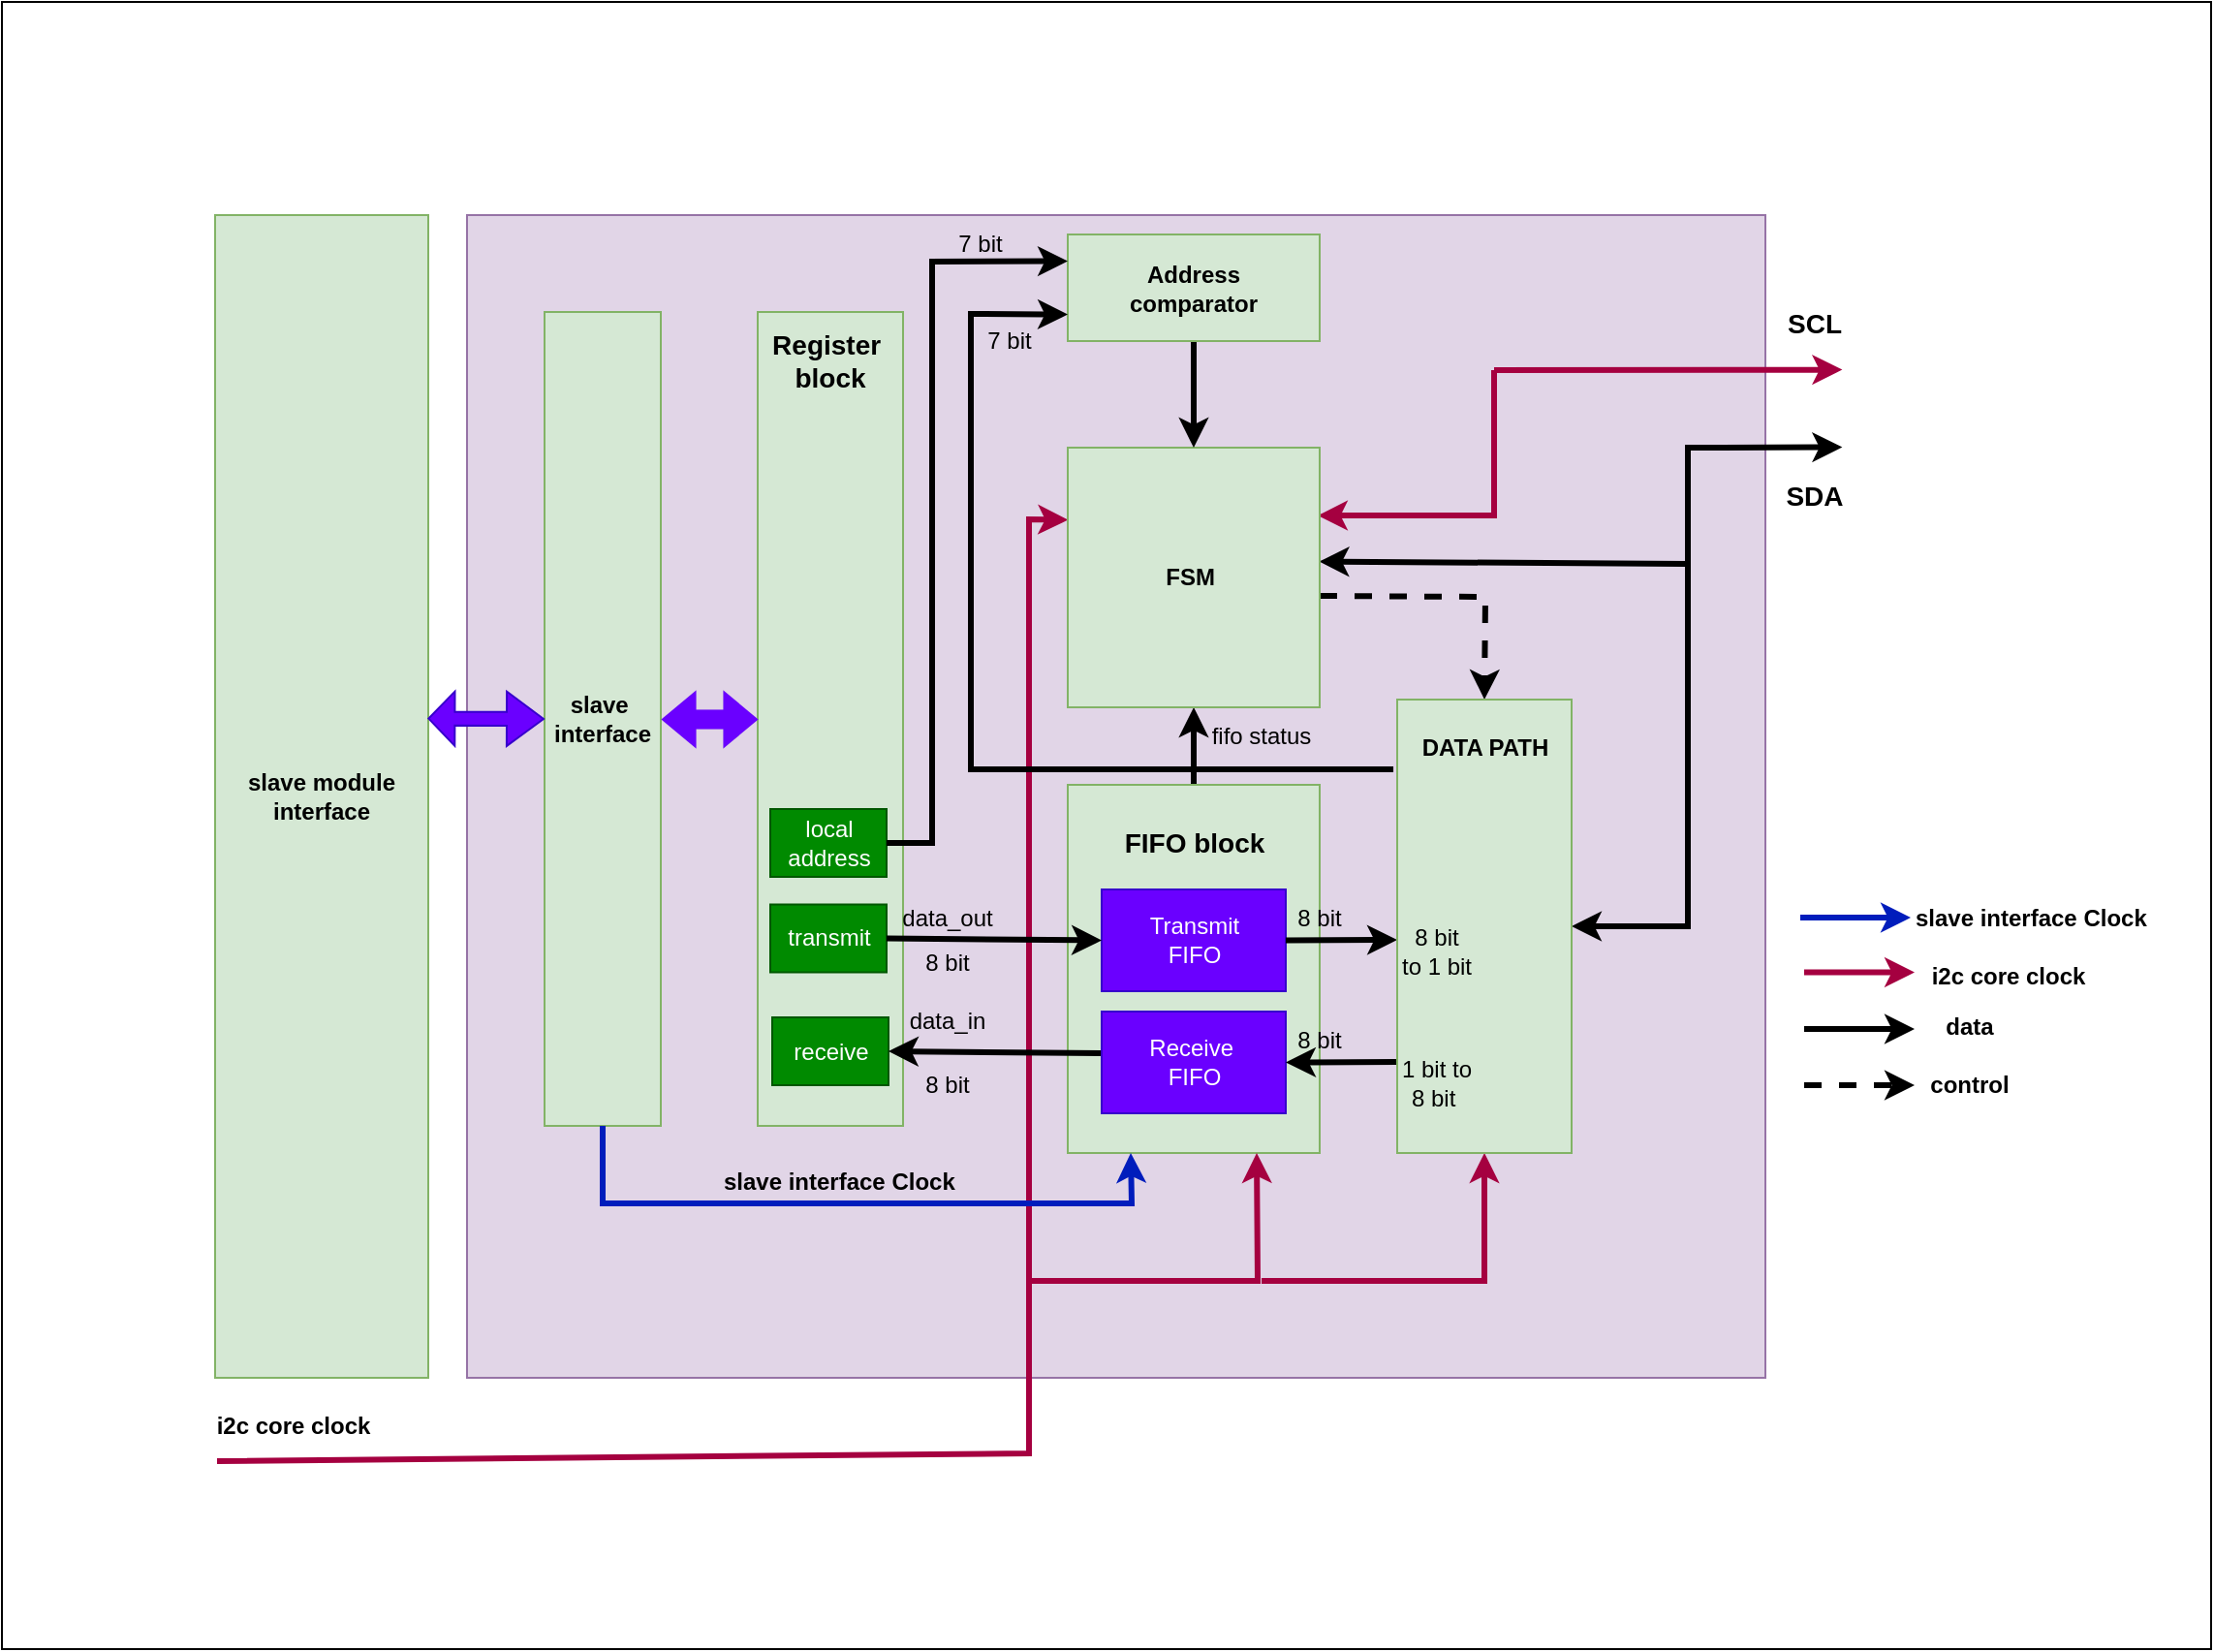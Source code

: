 <mxfile version="22.1.18" type="device">
  <diagram name="Page-1" id="wJCzwyd76sdqpTbjYkt2">
    <mxGraphModel dx="2284" dy="1944" grid="1" gridSize="10" guides="1" tooltips="1" connect="1" arrows="1" fold="1" page="1" pageScale="1" pageWidth="850" pageHeight="1100" math="0" shadow="0">
      <root>
        <mxCell id="0" />
        <mxCell id="1" parent="0" />
        <mxCell id="oLgYxJz_EoXrqAvK1hKy-1" value="" style="rounded=0;whiteSpace=wrap;html=1;" parent="1" vertex="1">
          <mxGeometry x="-50" y="-100" width="1140" height="850" as="geometry" />
        </mxCell>
        <mxCell id="oLgYxJz_EoXrqAvK1hKy-2" value="" style="rounded=0;whiteSpace=wrap;html=1;fillColor=#e1d5e7;strokeColor=#9673a6;" parent="1" vertex="1">
          <mxGeometry x="190" y="10" width="670" height="600" as="geometry" />
        </mxCell>
        <mxCell id="oLgYxJz_EoXrqAvK1hKy-3" value="&lt;b&gt;slave module interface&lt;/b&gt;" style="rounded=0;whiteSpace=wrap;html=1;fillColor=#d5e8d4;strokeColor=#82b366;" parent="1" vertex="1">
          <mxGeometry x="60" y="10" width="110" height="600" as="geometry" />
        </mxCell>
        <mxCell id="oLgYxJz_EoXrqAvK1hKy-4" value="&lt;b&gt;slave&amp;nbsp; interface&lt;/b&gt;" style="rounded=0;whiteSpace=wrap;html=1;fillColor=#d5e8d4;strokeColor=#82b366;" parent="1" vertex="1">
          <mxGeometry x="230" y="60" width="60" height="420" as="geometry" />
        </mxCell>
        <mxCell id="oLgYxJz_EoXrqAvK1hKy-5" value="" style="shape=flexArrow;endArrow=classic;startArrow=classic;html=1;rounded=0;exitX=0.997;exitY=0.433;exitDx=0;exitDy=0;entryX=0;entryY=0.5;entryDx=0;entryDy=0;exitPerimeter=0;width=7.059;startSize=4.176;fillColor=#6a00ff;strokeColor=#3700CC;" parent="1" source="oLgYxJz_EoXrqAvK1hKy-3" target="oLgYxJz_EoXrqAvK1hKy-4" edge="1">
          <mxGeometry width="100" height="100" relative="1" as="geometry">
            <mxPoint x="430" y="300" as="sourcePoint" />
            <mxPoint x="530" y="200" as="targetPoint" />
          </mxGeometry>
        </mxCell>
        <mxCell id="oLgYxJz_EoXrqAvK1hKy-6" value="" style="rounded=0;whiteSpace=wrap;html=1;fillColor=#d5e8d4;strokeColor=#82b366;" parent="1" vertex="1">
          <mxGeometry x="340" y="60" width="75" height="420" as="geometry" />
        </mxCell>
        <mxCell id="oLgYxJz_EoXrqAvK1hKy-7" value="&lt;b style=&quot;font-size: 14px;&quot;&gt;Register&amp;nbsp;&lt;br&gt;block&lt;/b&gt;" style="text;html=1;align=center;verticalAlign=middle;resizable=0;points=[];autosize=1;strokeColor=none;fillColor=none;" parent="1" vertex="1">
          <mxGeometry x="336.5" y="60" width="80" height="50" as="geometry" />
        </mxCell>
        <mxCell id="oLgYxJz_EoXrqAvK1hKy-10" value="local address" style="rounded=0;whiteSpace=wrap;html=1;fillColor=#008a00;strokeColor=#005700;fontColor=#ffffff;" parent="1" vertex="1">
          <mxGeometry x="346.5" y="316.5" width="60" height="35" as="geometry" />
        </mxCell>
        <mxCell id="oLgYxJz_EoXrqAvK1hKy-12" value="transmit" style="rounded=0;whiteSpace=wrap;html=1;fillColor=#008a00;strokeColor=#005700;fontColor=#ffffff;" parent="1" vertex="1">
          <mxGeometry x="346.5" y="365.75" width="60" height="35" as="geometry" />
        </mxCell>
        <mxCell id="oLgYxJz_EoXrqAvK1hKy-13" value="receive" style="rounded=0;whiteSpace=wrap;html=1;fillColor=#008a00;strokeColor=#005700;fontColor=#ffffff;" parent="1" vertex="1">
          <mxGeometry x="347.5" y="424" width="60" height="35" as="geometry" />
        </mxCell>
        <mxCell id="oLgYxJz_EoXrqAvK1hKy-14" value="" style="shape=flexArrow;endArrow=classic;startArrow=classic;html=1;rounded=0;exitX=1;exitY=0.5;exitDx=0;exitDy=0;fillColor=#6a00ff;strokeColor=#3700CC;strokeWidth=0;" parent="1" source="oLgYxJz_EoXrqAvK1hKy-4" edge="1">
          <mxGeometry width="100" height="100" relative="1" as="geometry">
            <mxPoint x="310" y="269" as="sourcePoint" />
            <mxPoint x="340" y="270" as="targetPoint" />
          </mxGeometry>
        </mxCell>
        <mxCell id="oLgYxJz_EoXrqAvK1hKy-16" style="edgeStyle=orthogonalEdgeStyle;rounded=0;orthogonalLoop=1;jettySize=auto;html=1;exitX=1;exitY=0.5;exitDx=0;exitDy=0;entryX=0.5;entryY=0;entryDx=0;entryDy=0;dashed=1;strokeWidth=3;" parent="1" edge="1">
          <mxGeometry relative="1" as="geometry">
            <mxPoint x="630" y="206.5" as="sourcePoint" />
            <mxPoint x="715" y="260" as="targetPoint" />
          </mxGeometry>
        </mxCell>
        <mxCell id="oLgYxJz_EoXrqAvK1hKy-61" style="edgeStyle=orthogonalEdgeStyle;rounded=0;orthogonalLoop=1;jettySize=auto;html=1;entryX=0.5;entryY=1;entryDx=0;entryDy=0;strokeWidth=3;" parent="1" source="oLgYxJz_EoXrqAvK1hKy-20" target="oLgYxJz_EoXrqAvK1hKy-50" edge="1">
          <mxGeometry relative="1" as="geometry" />
        </mxCell>
        <mxCell id="oLgYxJz_EoXrqAvK1hKy-20" value="" style="rounded=0;whiteSpace=wrap;html=1;fillColor=#d5e8d4;strokeColor=#82b366;" parent="1" vertex="1">
          <mxGeometry x="500" y="304" width="130" height="190" as="geometry" />
        </mxCell>
        <mxCell id="oLgYxJz_EoXrqAvK1hKy-21" value="Transmit&lt;br&gt;FIFO" style="rounded=0;whiteSpace=wrap;html=1;fillColor=#6a00ff;fontColor=#ffffff;strokeColor=#3700CC;" parent="1" vertex="1">
          <mxGeometry x="517.5" y="358" width="95" height="52.5" as="geometry" />
        </mxCell>
        <mxCell id="oLgYxJz_EoXrqAvK1hKy-22" value="Receive&amp;nbsp;&lt;br&gt;FIFO" style="rounded=0;whiteSpace=wrap;html=1;fillColor=#6a00ff;fontColor=#ffffff;strokeColor=#3700CC;" parent="1" vertex="1">
          <mxGeometry x="517.5" y="421" width="95" height="52.5" as="geometry" />
        </mxCell>
        <mxCell id="oLgYxJz_EoXrqAvK1hKy-23" value="&lt;b&gt;&lt;font style=&quot;font-size: 14px;&quot;&gt;FIFO block&lt;/font&gt;&lt;/b&gt;" style="text;html=1;align=center;verticalAlign=middle;resizable=0;points=[];autosize=1;strokeColor=none;fillColor=none;" parent="1" vertex="1">
          <mxGeometry x="515" y="319" width="100" height="30" as="geometry" />
        </mxCell>
        <mxCell id="oLgYxJz_EoXrqAvK1hKy-25" value="" style="endArrow=classic;html=1;rounded=0;exitX=0.11;exitY=1.1;exitDx=0;exitDy=0;entryX=0.001;entryY=0.159;entryDx=0;entryDy=0;strokeWidth=3;fillColor=#d80073;strokeColor=#A50040;entryPerimeter=0;exitPerimeter=0;" parent="1" source="SpyX0AuoRIlXKmq0SyP7-1" edge="1">
          <mxGeometry width="50" height="50" relative="1" as="geometry">
            <mxPoint x="263.5" y="651.25" as="sourcePoint" />
            <mxPoint x="500.13" y="167.285" as="targetPoint" />
            <Array as="points">
              <mxPoint x="480" y="649" />
              <mxPoint x="480" y="560" />
              <mxPoint x="480" y="167" />
            </Array>
          </mxGeometry>
        </mxCell>
        <mxCell id="oLgYxJz_EoXrqAvK1hKy-29" value="" style="endArrow=classic;html=1;rounded=0;exitX=1;exitY=0.5;exitDx=0;exitDy=0;entryX=0;entryY=0.5;entryDx=0;entryDy=0;strokeWidth=3;" parent="1" source="oLgYxJz_EoXrqAvK1hKy-12" target="oLgYxJz_EoXrqAvK1hKy-21" edge="1">
          <mxGeometry width="50" height="50" relative="1" as="geometry">
            <mxPoint x="470" y="350" as="sourcePoint" />
            <mxPoint x="520" y="300" as="targetPoint" />
          </mxGeometry>
        </mxCell>
        <mxCell id="oLgYxJz_EoXrqAvK1hKy-31" value="" style="endArrow=classic;html=1;rounded=0;exitX=-0.005;exitY=0.41;exitDx=0;exitDy=0;exitPerimeter=0;entryX=1;entryY=0.5;entryDx=0;entryDy=0;strokeWidth=3;" parent="1" source="oLgYxJz_EoXrqAvK1hKy-22" target="oLgYxJz_EoXrqAvK1hKy-13" edge="1">
          <mxGeometry width="50" height="50" relative="1" as="geometry">
            <mxPoint x="435" y="440" as="sourcePoint" />
            <mxPoint x="485" y="390" as="targetPoint" />
          </mxGeometry>
        </mxCell>
        <mxCell id="oLgYxJz_EoXrqAvK1hKy-32" value="" style="endArrow=classic;html=1;rounded=0;exitX=0.5;exitY=1;exitDx=0;exitDy=0;entryX=0.25;entryY=1;entryDx=0;entryDy=0;strokeWidth=3;fillColor=#0050ef;strokeColor=#001DBC;" parent="1" source="oLgYxJz_EoXrqAvK1hKy-4" target="oLgYxJz_EoXrqAvK1hKy-20" edge="1">
          <mxGeometry width="50" height="50" relative="1" as="geometry">
            <mxPoint x="300" y="530" as="sourcePoint" />
            <mxPoint x="350" y="480" as="targetPoint" />
            <Array as="points">
              <mxPoint x="260" y="520" />
              <mxPoint x="533" y="520" />
            </Array>
          </mxGeometry>
        </mxCell>
        <mxCell id="oLgYxJz_EoXrqAvK1hKy-33" value="" style="endArrow=classic;html=1;rounded=0;entryX=0.75;entryY=1;entryDx=0;entryDy=0;strokeWidth=3;fillColor=#d80073;strokeColor=#A50040;" parent="1" target="oLgYxJz_EoXrqAvK1hKy-20" edge="1">
          <mxGeometry width="50" height="50" relative="1" as="geometry">
            <mxPoint x="480" y="560" as="sourcePoint" />
            <mxPoint x="590" y="520" as="targetPoint" />
            <Array as="points">
              <mxPoint x="598" y="560" />
            </Array>
          </mxGeometry>
        </mxCell>
        <mxCell id="oLgYxJz_EoXrqAvK1hKy-36" value="" style="endArrow=classic;html=1;rounded=0;exitX=1;exitY=0.5;exitDx=0;exitDy=0;entryX=0;entryY=0.53;entryDx=0;entryDy=0;strokeWidth=3;entryPerimeter=0;" parent="1" source="oLgYxJz_EoXrqAvK1hKy-21" edge="1">
          <mxGeometry width="50" height="50" relative="1" as="geometry">
            <mxPoint x="660" y="275" as="sourcePoint" />
            <mxPoint x="670" y="384.02" as="targetPoint" />
          </mxGeometry>
        </mxCell>
        <mxCell id="oLgYxJz_EoXrqAvK1hKy-37" value="" style="endArrow=classic;html=1;rounded=0;entryX=1;entryY=0.5;entryDx=0;entryDy=0;strokeWidth=3;" parent="1" target="oLgYxJz_EoXrqAvK1hKy-22" edge="1">
          <mxGeometry width="50" height="50" relative="1" as="geometry">
            <mxPoint x="670" y="447" as="sourcePoint" />
            <mxPoint x="550" y="250" as="targetPoint" />
          </mxGeometry>
        </mxCell>
        <mxCell id="oLgYxJz_EoXrqAvK1hKy-38" value="" style="endArrow=classic;html=1;rounded=0;entryX=0.911;entryY=0.069;entryDx=0;entryDy=0;entryPerimeter=0;strokeWidth=3;fillColor=#d80073;strokeColor=#A50040;" parent="1" edge="1">
          <mxGeometry width="50" height="50" relative="1" as="geometry">
            <mxPoint x="720" y="90" as="sourcePoint" />
            <mxPoint x="899.69" y="89.812" as="targetPoint" />
          </mxGeometry>
        </mxCell>
        <mxCell id="oLgYxJz_EoXrqAvK1hKy-39" value="" style="endArrow=classic;startArrow=classic;html=1;rounded=0;entryX=0.911;entryY=0.14;entryDx=0;entryDy=0;entryPerimeter=0;strokeWidth=3;exitX=1;exitY=0.5;exitDx=0;exitDy=0;" parent="1" edge="1">
          <mxGeometry width="50" height="50" relative="1" as="geometry">
            <mxPoint x="760" y="377" as="sourcePoint" />
            <mxPoint x="899.69" y="129.75" as="targetPoint" />
            <Array as="points">
              <mxPoint x="820" y="377" />
              <mxPoint x="820" y="130" />
            </Array>
          </mxGeometry>
        </mxCell>
        <mxCell id="oLgYxJz_EoXrqAvK1hKy-40" value="" style="endArrow=classic;html=1;rounded=0;entryX=0.992;entryY=0.183;entryDx=0;entryDy=0;entryPerimeter=0;strokeWidth=3;fillColor=#d80073;strokeColor=#A50040;" parent="1" edge="1">
          <mxGeometry width="50" height="50" relative="1" as="geometry">
            <mxPoint x="720" y="90" as="sourcePoint" />
            <mxPoint x="628.96" y="165.045" as="targetPoint" />
            <Array as="points">
              <mxPoint x="720" y="165" />
              <mxPoint x="670" y="165" />
            </Array>
          </mxGeometry>
        </mxCell>
        <mxCell id="oLgYxJz_EoXrqAvK1hKy-41" value="&lt;b&gt;&lt;font style=&quot;font-size: 14px;&quot;&gt;SCL&lt;/font&gt;&lt;/b&gt;" style="text;html=1;align=center;verticalAlign=middle;resizable=0;points=[];autosize=1;strokeColor=none;fillColor=none;" parent="1" vertex="1">
          <mxGeometry x="860" y="51" width="50" height="30" as="geometry" />
        </mxCell>
        <mxCell id="oLgYxJz_EoXrqAvK1hKy-42" value="&lt;b&gt;&lt;font style=&quot;font-size: 14px;&quot;&gt;SDA&lt;/font&gt;&lt;/b&gt;" style="text;html=1;align=center;verticalAlign=middle;resizable=0;points=[];autosize=1;strokeColor=none;fillColor=none;" parent="1" vertex="1">
          <mxGeometry x="860" y="140" width="50" height="30" as="geometry" />
        </mxCell>
        <mxCell id="oLgYxJz_EoXrqAvK1hKy-43" value="&lt;b&gt;&amp;nbsp;slave interface Clock&lt;/b&gt;" style="text;html=1;align=center;verticalAlign=middle;resizable=0;points=[];autosize=1;strokeColor=none;fillColor=none;" parent="1" vertex="1">
          <mxGeometry x="305" y="494" width="150" height="30" as="geometry" />
        </mxCell>
        <mxCell id="oLgYxJz_EoXrqAvK1hKy-44" value="" style="endArrow=classic;html=1;rounded=0;entryX=0.5;entryY=1;entryDx=0;entryDy=0;strokeWidth=3;fillColor=#d80073;strokeColor=#A50040;" parent="1" edge="1">
          <mxGeometry width="50" height="50" relative="1" as="geometry">
            <mxPoint x="600" y="560" as="sourcePoint" />
            <mxPoint x="715" y="494" as="targetPoint" />
            <Array as="points">
              <mxPoint x="715" y="560" />
            </Array>
          </mxGeometry>
        </mxCell>
        <mxCell id="oLgYxJz_EoXrqAvK1hKy-45" value="" style="endArrow=classic;html=1;rounded=0;entryX=0.998;entryY=0.346;entryDx=0;entryDy=0;entryPerimeter=0;strokeWidth=3;" parent="1" edge="1">
          <mxGeometry width="50" height="50" relative="1" as="geometry">
            <mxPoint x="820" y="190" as="sourcePoint" />
            <mxPoint x="629.74" y="188.79" as="targetPoint" />
          </mxGeometry>
        </mxCell>
        <mxCell id="oLgYxJz_EoXrqAvK1hKy-50" value="&lt;b&gt;FSM&amp;nbsp;&lt;/b&gt;" style="rounded=0;whiteSpace=wrap;html=1;fillColor=#d5e8d4;strokeColor=#82b366;" parent="1" vertex="1">
          <mxGeometry x="500" y="130" width="130" height="134" as="geometry" />
        </mxCell>
        <mxCell id="oLgYxJz_EoXrqAvK1hKy-59" style="edgeStyle=orthogonalEdgeStyle;rounded=0;orthogonalLoop=1;jettySize=auto;html=1;strokeWidth=3;" parent="1" source="oLgYxJz_EoXrqAvK1hKy-54" target="oLgYxJz_EoXrqAvK1hKy-50" edge="1">
          <mxGeometry relative="1" as="geometry" />
        </mxCell>
        <mxCell id="oLgYxJz_EoXrqAvK1hKy-54" value="&lt;b&gt;Address &lt;br&gt;comparator&lt;/b&gt;" style="rounded=0;whiteSpace=wrap;html=1;fillColor=#d5e8d4;strokeColor=#82b366;" parent="1" vertex="1">
          <mxGeometry x="500" y="20" width="130" height="55" as="geometry" />
        </mxCell>
        <mxCell id="oLgYxJz_EoXrqAvK1hKy-55" value="" style="endArrow=classic;html=1;rounded=0;exitX=1;exitY=0.5;exitDx=0;exitDy=0;entryX=0;entryY=0.25;entryDx=0;entryDy=0;strokeWidth=3;" parent="1" source="oLgYxJz_EoXrqAvK1hKy-10" target="oLgYxJz_EoXrqAvK1hKy-54" edge="1">
          <mxGeometry width="50" height="50" relative="1" as="geometry">
            <mxPoint x="500" y="270" as="sourcePoint" />
            <mxPoint x="550" y="220" as="targetPoint" />
            <Array as="points">
              <mxPoint x="430" y="334" />
              <mxPoint x="430" y="34" />
            </Array>
          </mxGeometry>
        </mxCell>
        <mxCell id="oLgYxJz_EoXrqAvK1hKy-58" value="" style="endArrow=classic;html=1;rounded=0;exitX=-0.022;exitY=0.154;exitDx=0;exitDy=0;exitPerimeter=0;entryX=0;entryY=0.75;entryDx=0;entryDy=0;strokeWidth=3;" parent="1" target="oLgYxJz_EoXrqAvK1hKy-54" edge="1">
          <mxGeometry width="50" height="50" relative="1" as="geometry">
            <mxPoint x="668.02" y="296.036" as="sourcePoint" />
            <mxPoint x="550" y="220" as="targetPoint" />
            <Array as="points">
              <mxPoint x="450" y="296" />
              <mxPoint x="450" y="61" />
            </Array>
          </mxGeometry>
        </mxCell>
        <mxCell id="I-YSKxrFtiXvinJwreuE-1" value="&lt;font&gt;fifo status&lt;/font&gt;" style="text;strokeColor=none;align=center;fillColor=none;html=1;verticalAlign=middle;whiteSpace=wrap;rounded=0;fontColor=default;" parent="1" vertex="1">
          <mxGeometry x="570" y="264" width="60" height="30" as="geometry" />
        </mxCell>
        <mxCell id="I-YSKxrFtiXvinJwreuE-2" value="&lt;font&gt;data_out&lt;/font&gt;" style="text;strokeColor=none;align=center;fillColor=none;html=1;verticalAlign=middle;whiteSpace=wrap;rounded=0;fontColor=default;" parent="1" vertex="1">
          <mxGeometry x="407.5" y="358" width="60" height="30" as="geometry" />
        </mxCell>
        <mxCell id="I-YSKxrFtiXvinJwreuE-3" value="&lt;font&gt;data_in&lt;/font&gt;" style="text;strokeColor=none;align=center;fillColor=none;html=1;verticalAlign=middle;whiteSpace=wrap;rounded=0;fontColor=default;" parent="1" vertex="1">
          <mxGeometry x="407.5" y="410.5" width="60" height="30" as="geometry" />
        </mxCell>
        <mxCell id="O8QDGdULPMH0wo2KDPWj-1" value="" style="endArrow=classic;html=1;rounded=0;exitX=1;exitY=0.5;exitDx=0;exitDy=0;entryX=0;entryY=0.53;entryDx=0;entryDy=0;strokeWidth=3;entryPerimeter=0;" parent="1" edge="1">
          <mxGeometry width="50" height="50" relative="1" as="geometry">
            <mxPoint x="880" y="430" as="sourcePoint" />
            <mxPoint x="937" y="430" as="targetPoint" />
          </mxGeometry>
        </mxCell>
        <mxCell id="O8QDGdULPMH0wo2KDPWj-2" value="" style="endArrow=classic;html=1;rounded=0;exitX=1;exitY=0.5;exitDx=0;exitDy=0;entryX=0;entryY=0.53;entryDx=0;entryDy=0;strokeWidth=3;entryPerimeter=0;dashed=1;" parent="1" edge="1">
          <mxGeometry width="50" height="50" relative="1" as="geometry">
            <mxPoint x="880" y="459" as="sourcePoint" />
            <mxPoint x="937" y="459" as="targetPoint" />
          </mxGeometry>
        </mxCell>
        <mxCell id="O8QDGdULPMH0wo2KDPWj-3" value="" style="endArrow=classic;html=1;rounded=0;exitX=1;exitY=0.5;exitDx=0;exitDy=0;entryX=0;entryY=0.53;entryDx=0;entryDy=0;strokeWidth=3;entryPerimeter=0;fillColor=#f8cecc;strokeColor=#a50040;" parent="1" edge="1">
          <mxGeometry width="50" height="50" relative="1" as="geometry">
            <mxPoint x="880" y="400.75" as="sourcePoint" />
            <mxPoint x="937" y="400.75" as="targetPoint" />
          </mxGeometry>
        </mxCell>
        <mxCell id="O8QDGdULPMH0wo2KDPWj-5" value="&lt;b&gt;data&lt;/b&gt;" style="text;html=1;align=center;verticalAlign=middle;resizable=0;points=[];autosize=1;strokeColor=none;fillColor=none;" parent="1" vertex="1">
          <mxGeometry x="940" y="414" width="50" height="30" as="geometry" />
        </mxCell>
        <mxCell id="O8QDGdULPMH0wo2KDPWj-6" value="&lt;b&gt;control&lt;/b&gt;" style="text;html=1;align=center;verticalAlign=middle;resizable=0;points=[];autosize=1;strokeColor=none;fillColor=none;" parent="1" vertex="1">
          <mxGeometry x="935" y="444" width="60" height="30" as="geometry" />
        </mxCell>
        <mxCell id="s-E8JHfZTfybHXNxiziK-1" value="8 bit" style="text;strokeColor=none;align=center;fillColor=none;html=1;verticalAlign=middle;whiteSpace=wrap;rounded=0;fontColor=default;" parent="1" vertex="1">
          <mxGeometry x="407.5" y="380.5" width="60" height="30" as="geometry" />
        </mxCell>
        <mxCell id="s-E8JHfZTfybHXNxiziK-3" value="&lt;font&gt;8 bit&lt;/font&gt;" style="text;strokeColor=none;align=center;fillColor=none;html=1;verticalAlign=middle;whiteSpace=wrap;rounded=0;fontColor=default;" parent="1" vertex="1">
          <mxGeometry x="407.5" y="444" width="60" height="30" as="geometry" />
        </mxCell>
        <mxCell id="s-E8JHfZTfybHXNxiziK-4" value="8 bit" style="text;strokeColor=none;align=center;fillColor=none;html=1;verticalAlign=middle;whiteSpace=wrap;rounded=0;fontColor=default;" parent="1" vertex="1">
          <mxGeometry x="600" y="358" width="60" height="30" as="geometry" />
        </mxCell>
        <mxCell id="s-E8JHfZTfybHXNxiziK-5" value="8 bit" style="text;strokeColor=none;align=center;fillColor=none;html=1;verticalAlign=middle;whiteSpace=wrap;rounded=0;fontColor=default;" parent="1" vertex="1">
          <mxGeometry x="600" y="421" width="60" height="30" as="geometry" />
        </mxCell>
        <mxCell id="s-E8JHfZTfybHXNxiziK-6" value="7 bit" style="text;strokeColor=none;align=center;fillColor=none;html=1;verticalAlign=middle;whiteSpace=wrap;rounded=0;fontColor=default;" parent="1" vertex="1">
          <mxGeometry x="425" y="10" width="60" height="30" as="geometry" />
        </mxCell>
        <mxCell id="s-E8JHfZTfybHXNxiziK-9" value="7 bit" style="text;strokeColor=none;align=center;fillColor=none;html=1;verticalAlign=middle;whiteSpace=wrap;rounded=0;fontColor=default;" parent="1" vertex="1">
          <mxGeometry x="440" y="60" width="60" height="30" as="geometry" />
        </mxCell>
        <mxCell id="SpyX0AuoRIlXKmq0SyP7-1" value="&lt;b&gt;i2c core clock&lt;/b&gt;" style="text;html=1;align=center;verticalAlign=middle;resizable=0;points=[];autosize=1;strokeColor=none;fillColor=none;" parent="1" vertex="1">
          <mxGeometry x="50" y="620" width="100" height="30" as="geometry" />
        </mxCell>
        <mxCell id="SpyX0AuoRIlXKmq0SyP7-2" value="" style="endArrow=classic;html=1;rounded=0;exitX=1;exitY=0.5;exitDx=0;exitDy=0;entryX=0;entryY=0.53;entryDx=0;entryDy=0;strokeWidth=3;entryPerimeter=0;fillColor=#0050ef;strokeColor=#001DBC;" parent="1" edge="1">
          <mxGeometry width="50" height="50" relative="1" as="geometry">
            <mxPoint x="878" y="372.5" as="sourcePoint" />
            <mxPoint x="935" y="372.5" as="targetPoint" />
          </mxGeometry>
        </mxCell>
        <mxCell id="SpyX0AuoRIlXKmq0SyP7-3" value="&lt;b&gt;i2c core clock&lt;/b&gt;" style="text;html=1;align=center;verticalAlign=middle;resizable=0;points=[];autosize=1;strokeColor=none;fillColor=none;" parent="1" vertex="1">
          <mxGeometry x="935" y="388" width="100" height="30" as="geometry" />
        </mxCell>
        <mxCell id="SpyX0AuoRIlXKmq0SyP7-4" value="&lt;b&gt;&amp;nbsp;slave interface Clock&lt;/b&gt;" style="text;html=1;align=center;verticalAlign=middle;resizable=0;points=[];autosize=1;strokeColor=none;fillColor=none;" parent="1" vertex="1">
          <mxGeometry x="920" y="358" width="150" height="30" as="geometry" />
        </mxCell>
        <mxCell id="_Nn54Ke2QLJX2RXMzSbG-2" value="" style="rounded=0;whiteSpace=wrap;html=1;fillColor=#d5e8d4;strokeColor=#82b366;" vertex="1" parent="1">
          <mxGeometry x="670" y="260" width="90" height="234" as="geometry" />
        </mxCell>
        <mxCell id="_Nn54Ke2QLJX2RXMzSbG-3" value="8 bit &lt;br&gt;to 1 bit" style="text;html=1;align=center;verticalAlign=middle;resizable=0;points=[];autosize=1;strokeColor=none;fillColor=none;" vertex="1" parent="1">
          <mxGeometry x="660" y="369.75" width="60" height="40" as="geometry" />
        </mxCell>
        <mxCell id="_Nn54Ke2QLJX2RXMzSbG-4" value="1 bit to &lt;br&gt;8 bit&amp;nbsp;" style="text;html=1;align=center;verticalAlign=middle;resizable=0;points=[];autosize=1;strokeColor=none;fillColor=none;" vertex="1" parent="1">
          <mxGeometry x="660" y="437.5" width="60" height="40" as="geometry" />
        </mxCell>
        <mxCell id="_Nn54Ke2QLJX2RXMzSbG-5" value="&lt;b&gt;DATA PATH&lt;/b&gt;" style="text;html=1;align=center;verticalAlign=middle;resizable=0;points=[];autosize=1;strokeColor=none;fillColor=none;" vertex="1" parent="1">
          <mxGeometry x="670" y="270" width="90" height="30" as="geometry" />
        </mxCell>
      </root>
    </mxGraphModel>
  </diagram>
</mxfile>
